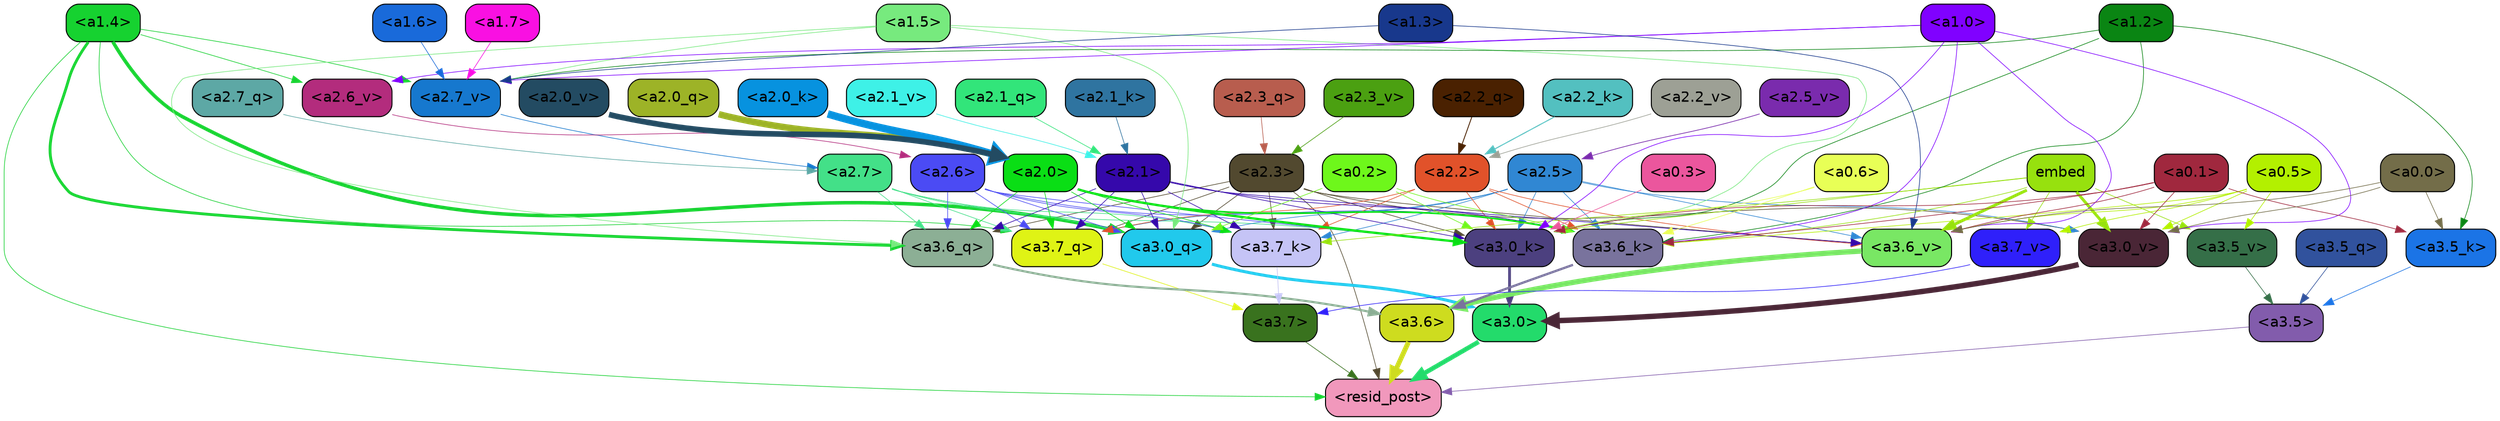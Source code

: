 strict digraph "" {
	graph [bgcolor=transparent,
		layout=dot,
		overlap=false,
		splines=true
	];
	"<a3.7>"	[color=black,
		fillcolor="#39721e",
		fontname=Helvetica,
		shape=box,
		style="filled, rounded"];
	"<resid_post>"	[color=black,
		fillcolor="#f198bc",
		fontname=Helvetica,
		shape=box,
		style="filled, rounded"];
	"<a3.7>" -> "<resid_post>"	[color="#39721e",
		penwidth=0.6];
	"<a3.6>"	[color=black,
		fillcolor="#cedc1f",
		fontname=Helvetica,
		shape=box,
		style="filled, rounded"];
	"<a3.6>" -> "<resid_post>"	[color="#cedc1f",
		penwidth=4.646730065345764];
	"<a3.5>"	[color=black,
		fillcolor="#825cac",
		fontname=Helvetica,
		shape=box,
		style="filled, rounded"];
	"<a3.5>" -> "<resid_post>"	[color="#825cac",
		penwidth=0.6];
	"<a3.0>"	[color=black,
		fillcolor="#23db6b",
		fontname=Helvetica,
		shape=box,
		style="filled, rounded"];
	"<a3.0>" -> "<resid_post>"	[color="#23db6b",
		penwidth=4.323132634162903];
	"<a2.3>"	[color=black,
		fillcolor="#52492f",
		fontname=Helvetica,
		shape=box,
		style="filled, rounded"];
	"<a2.3>" -> "<resid_post>"	[color="#52492f",
		penwidth=0.6];
	"<a3.7_q>"	[color=black,
		fillcolor="#dff315",
		fontname=Helvetica,
		shape=box,
		style="filled, rounded"];
	"<a2.3>" -> "<a3.7_q>"	[color="#52492f",
		penwidth=0.6];
	"<a3.6_q>"	[color=black,
		fillcolor="#8caf95",
		fontname=Helvetica,
		shape=box,
		style="filled, rounded"];
	"<a2.3>" -> "<a3.6_q>"	[color="#52492f",
		penwidth=0.6];
	"<a3.0_q>"	[color=black,
		fillcolor="#21c9ec",
		fontname=Helvetica,
		shape=box,
		style="filled, rounded"];
	"<a2.3>" -> "<a3.0_q>"	[color="#52492f",
		penwidth=0.6];
	"<a3.7_k>"	[color=black,
		fillcolor="#c5c4f6",
		fontname=Helvetica,
		shape=box,
		style="filled, rounded"];
	"<a2.3>" -> "<a3.7_k>"	[color="#52492f",
		penwidth=0.6];
	"<a3.0_k>"	[color=black,
		fillcolor="#4c407f",
		fontname=Helvetica,
		shape=box,
		style="filled, rounded"];
	"<a2.3>" -> "<a3.0_k>"	[color="#52492f",
		penwidth=0.6];
	"<a3.6_v>"	[color=black,
		fillcolor="#79e764",
		fontname=Helvetica,
		shape=box,
		style="filled, rounded"];
	"<a2.3>" -> "<a3.6_v>"	[color="#52492f",
		penwidth=0.6];
	"<a3.0_v>"	[color=black,
		fillcolor="#4a2636",
		fontname=Helvetica,
		shape=box,
		style="filled, rounded"];
	"<a2.3>" -> "<a3.0_v>"	[color="#52492f",
		penwidth=0.6];
	"<a1.4>"	[color=black,
		fillcolor="#16d230",
		fontname=Helvetica,
		shape=box,
		style="filled, rounded"];
	"<a1.4>" -> "<resid_post>"	[color="#16d230",
		penwidth=0.6];
	"<a1.4>" -> "<a3.7_q>"	[color="#16d230",
		penwidth=0.6];
	"<a1.4>" -> "<a3.6_q>"	[color="#16d230",
		penwidth=2.700703263282776];
	"<a1.4>" -> "<a3.0_q>"	[color="#16d230",
		penwidth=3.34255850315094];
	"<a2.7_v>"	[color=black,
		fillcolor="#1678ce",
		fontname=Helvetica,
		shape=box,
		style="filled, rounded"];
	"<a1.4>" -> "<a2.7_v>"	[color="#16d230",
		penwidth=0.6];
	"<a2.6_v>"	[color=black,
		fillcolor="#b32c7d",
		fontname=Helvetica,
		shape=box,
		style="filled, rounded"];
	"<a1.4>" -> "<a2.6_v>"	[color="#16d230",
		penwidth=0.6];
	"<a3.7_q>" -> "<a3.7>"	[color="#dff315",
		penwidth=0.6];
	"<a3.6_q>" -> "<a3.6>"	[color="#8caf95",
		penwidth=2.03758105635643];
	"<a3.5_q>"	[color=black,
		fillcolor="#31529d",
		fontname=Helvetica,
		shape=box,
		style="filled, rounded"];
	"<a3.5_q>" -> "<a3.5>"	[color="#31529d",
		penwidth=0.6];
	"<a3.0_q>" -> "<a3.0>"	[color="#21c9ec",
		penwidth=2.8638100624084473];
	"<a3.7_k>" -> "<a3.7>"	[color="#c5c4f6",
		penwidth=0.6];
	"<a3.6_k>"	[color=black,
		fillcolor="#79739d",
		fontname=Helvetica,
		shape=box,
		style="filled, rounded"];
	"<a3.6_k>" -> "<a3.6>"	[color="#79739d",
		penwidth=2.174198240041733];
	"<a3.5_k>"	[color=black,
		fillcolor="#1b74e6",
		fontname=Helvetica,
		shape=box,
		style="filled, rounded"];
	"<a3.5_k>" -> "<a3.5>"	[color="#1b74e6",
		penwidth=0.6];
	"<a3.0_k>" -> "<a3.0>"	[color="#4c407f",
		penwidth=2.6274144649505615];
	"<a3.7_v>"	[color=black,
		fillcolor="#2f20fa",
		fontname=Helvetica,
		shape=box,
		style="filled, rounded"];
	"<a3.7_v>" -> "<a3.7>"	[color="#2f20fa",
		penwidth=0.6];
	"<a3.6_v>" -> "<a3.6>"	[color="#79e764",
		penwidth=5.002329230308533];
	"<a3.5_v>"	[color=black,
		fillcolor="#356f48",
		fontname=Helvetica,
		shape=box,
		style="filled, rounded"];
	"<a3.5_v>" -> "<a3.5>"	[color="#356f48",
		penwidth=0.6];
	"<a3.0_v>" -> "<a3.0>"	[color="#4a2636",
		penwidth=5.188832879066467];
	"<a2.7>"	[color=black,
		fillcolor="#43e088",
		fontname=Helvetica,
		shape=box,
		style="filled, rounded"];
	"<a2.7>" -> "<a3.7_q>"	[color="#43e088",
		penwidth=0.6];
	"<a2.7>" -> "<a3.6_q>"	[color="#43e088",
		penwidth=0.6];
	"<a2.7>" -> "<a3.0_q>"	[color="#43e088",
		penwidth=0.6];
	"<a2.7>" -> "<a3.7_k>"	[color="#43e088",
		penwidth=0.6];
	"<a2.7>" -> "<a3.0_k>"	[color="#43e088",
		penwidth=0.6];
	"<a2.6>"	[color=black,
		fillcolor="#4b4bf4",
		fontname=Helvetica,
		shape=box,
		style="filled, rounded"];
	"<a2.6>" -> "<a3.7_q>"	[color="#4b4bf4",
		penwidth=0.6];
	"<a2.6>" -> "<a3.6_q>"	[color="#4b4bf4",
		penwidth=0.6];
	"<a2.6>" -> "<a3.0_q>"	[color="#4b4bf4",
		penwidth=0.6];
	"<a2.6>" -> "<a3.7_k>"	[color="#4b4bf4",
		penwidth=0.6];
	"<a2.6>" -> "<a3.6_k>"	[color="#4b4bf4",
		penwidth=0.6];
	"<a2.6>" -> "<a3.0_k>"	[color="#4b4bf4",
		penwidth=0.6];
	"<a2.5>"	[color=black,
		fillcolor="#3087d3",
		fontname=Helvetica,
		shape=box,
		style="filled, rounded"];
	"<a2.5>" -> "<a3.7_q>"	[color="#3087d3",
		penwidth=0.6];
	"<a2.5>" -> "<a3.0_q>"	[color="#3087d3",
		penwidth=0.6];
	"<a2.5>" -> "<a3.7_k>"	[color="#3087d3",
		penwidth=0.6];
	"<a2.5>" -> "<a3.6_k>"	[color="#3087d3",
		penwidth=0.6];
	"<a2.5>" -> "<a3.0_k>"	[color="#3087d3",
		penwidth=0.6];
	"<a2.5>" -> "<a3.6_v>"	[color="#3087d3",
		penwidth=0.6];
	"<a2.5>" -> "<a3.0_v>"	[color="#3087d3",
		penwidth=0.6];
	"<a2.2>"	[color=black,
		fillcolor="#e1522a",
		fontname=Helvetica,
		shape=box,
		style="filled, rounded"];
	"<a2.2>" -> "<a3.7_q>"	[color="#e1522a",
		penwidth=0.6];
	"<a2.2>" -> "<a3.7_k>"	[color="#e1522a",
		penwidth=0.6];
	"<a2.2>" -> "<a3.6_k>"	[color="#e1522a",
		penwidth=0.6];
	"<a2.2>" -> "<a3.0_k>"	[color="#e1522a",
		penwidth=0.6];
	"<a2.2>" -> "<a3.6_v>"	[color="#e1522a",
		penwidth=0.6];
	"<a2.1>"	[color=black,
		fillcolor="#3508ab",
		fontname=Helvetica,
		shape=box,
		style="filled, rounded"];
	"<a2.1>" -> "<a3.7_q>"	[color="#3508ab",
		penwidth=0.6];
	"<a2.1>" -> "<a3.6_q>"	[color="#3508ab",
		penwidth=0.6];
	"<a2.1>" -> "<a3.0_q>"	[color="#3508ab",
		penwidth=0.6];
	"<a2.1>" -> "<a3.7_k>"	[color="#3508ab",
		penwidth=0.6];
	"<a2.1>" -> "<a3.6_k>"	[color="#3508ab",
		penwidth=0.6];
	"<a2.1>" -> "<a3.0_k>"	[color="#3508ab",
		penwidth=0.6];
	"<a2.1>" -> "<a3.6_v>"	[color="#3508ab",
		penwidth=0.6];
	"<a2.0>"	[color=black,
		fillcolor="#0ade15",
		fontname=Helvetica,
		shape=box,
		style="filled, rounded"];
	"<a2.0>" -> "<a3.7_q>"	[color="#0ade15",
		penwidth=0.6];
	"<a2.0>" -> "<a3.6_q>"	[color="#0ade15",
		penwidth=0.6];
	"<a2.0>" -> "<a3.0_q>"	[color="#0ade15",
		penwidth=0.6];
	"<a2.0>" -> "<a3.7_k>"	[color="#0ade15",
		penwidth=0.6];
	"<a2.0>" -> "<a3.6_k>"	[color="#0ade15",
		penwidth=1.6454488784074783];
	"<a2.0>" -> "<a3.0_k>"	[color="#0ade15",
		penwidth=2.2218968719244003];
	"<a1.5>"	[color=black,
		fillcolor="#77ea7e",
		fontname=Helvetica,
		shape=box,
		style="filled, rounded"];
	"<a1.5>" -> "<a3.6_q>"	[color="#77ea7e",
		penwidth=0.6];
	"<a1.5>" -> "<a3.0_q>"	[color="#77ea7e",
		penwidth=0.6];
	"<a1.5>" -> "<a3.0_k>"	[color="#77ea7e",
		penwidth=0.6];
	"<a1.5>" -> "<a2.7_v>"	[color="#77ea7e",
		penwidth=0.6];
	"<a0.2>"	[color=black,
		fillcolor="#6ef71b",
		fontname=Helvetica,
		shape=box,
		style="filled, rounded"];
	"<a0.2>" -> "<a3.0_q>"	[color="#6ef71b",
		penwidth=0.6];
	"<a0.2>" -> "<a3.6_k>"	[color="#6ef71b",
		penwidth=0.6];
	"<a0.2>" -> "<a3.0_k>"	[color="#6ef71b",
		penwidth=0.6];
	embed	[color=black,
		fillcolor="#97e10e",
		fontname=Helvetica,
		shape=box,
		style="filled, rounded"];
	embed -> "<a3.7_k>"	[color="#97e10e",
		penwidth=0.6];
	embed -> "<a3.6_k>"	[color="#97e10e",
		penwidth=0.6];
	embed -> "<a3.0_k>"	[color="#97e10e",
		penwidth=0.6];
	embed -> "<a3.7_v>"	[color="#97e10e",
		penwidth=0.6];
	embed -> "<a3.6_v>"	[color="#97e10e",
		penwidth=2.8301228284835815];
	embed -> "<a3.5_v>"	[color="#97e10e",
		penwidth=0.6];
	embed -> "<a3.0_v>"	[color="#97e10e",
		penwidth=2.7660785913467407];
	"<a1.2>"	[color=black,
		fillcolor="#0a8513",
		fontname=Helvetica,
		shape=box,
		style="filled, rounded"];
	"<a1.2>" -> "<a3.6_k>"	[color="#0a8513",
		penwidth=0.6];
	"<a1.2>" -> "<a3.5_k>"	[color="#0a8513",
		penwidth=0.6];
	"<a1.2>" -> "<a3.0_k>"	[color="#0a8513",
		penwidth=0.6];
	"<a1.2>" -> "<a2.7_v>"	[color="#0a8513",
		penwidth=0.6];
	"<a1.0>"	[color=black,
		fillcolor="#8001ff",
		fontname=Helvetica,
		shape=box,
		style="filled, rounded"];
	"<a1.0>" -> "<a3.6_k>"	[color="#8001ff",
		penwidth=0.6];
	"<a1.0>" -> "<a3.0_k>"	[color="#8001ff",
		penwidth=0.6];
	"<a1.0>" -> "<a3.6_v>"	[color="#8001ff",
		penwidth=0.6];
	"<a1.0>" -> "<a3.0_v>"	[color="#8001ff",
		penwidth=0.6];
	"<a1.0>" -> "<a2.7_v>"	[color="#8001ff",
		penwidth=0.6];
	"<a1.0>" -> "<a2.6_v>"	[color="#8001ff",
		penwidth=0.6];
	"<a0.6>"	[color=black,
		fillcolor="#e8ff56",
		fontname=Helvetica,
		shape=box,
		style="filled, rounded"];
	"<a0.6>" -> "<a3.6_k>"	[color="#e8ff56",
		penwidth=0.6];
	"<a0.6>" -> "<a3.0_k>"	[color="#e8ff56",
		penwidth=0.6];
	"<a0.5>"	[color=black,
		fillcolor="#b3f000",
		fontname=Helvetica,
		shape=box,
		style="filled, rounded"];
	"<a0.5>" -> "<a3.6_k>"	[color="#b3f000",
		penwidth=0.6];
	"<a0.5>" -> "<a3.7_v>"	[color="#b3f000",
		penwidth=0.6];
	"<a0.5>" -> "<a3.6_v>"	[color="#b3f000",
		penwidth=0.6];
	"<a0.5>" -> "<a3.5_v>"	[color="#b3f000",
		penwidth=0.6];
	"<a0.5>" -> "<a3.0_v>"	[color="#b3f000",
		penwidth=0.6124261617660522];
	"<a0.1>"	[color=black,
		fillcolor="#a0283e",
		fontname=Helvetica,
		shape=box,
		style="filled, rounded"];
	"<a0.1>" -> "<a3.6_k>"	[color="#a0283e",
		penwidth=0.6];
	"<a0.1>" -> "<a3.5_k>"	[color="#a0283e",
		penwidth=0.6];
	"<a0.1>" -> "<a3.0_k>"	[color="#a0283e",
		penwidth=0.6];
	"<a0.1>" -> "<a3.6_v>"	[color="#a0283e",
		penwidth=0.6];
	"<a0.1>" -> "<a3.0_v>"	[color="#a0283e",
		penwidth=0.6];
	"<a0.0>"	[color=black,
		fillcolor="#736d49",
		fontname=Helvetica,
		shape=box,
		style="filled, rounded"];
	"<a0.0>" -> "<a3.5_k>"	[color="#736d49",
		penwidth=0.6];
	"<a0.0>" -> "<a3.6_v>"	[color="#736d49",
		penwidth=0.6];
	"<a0.0>" -> "<a3.0_v>"	[color="#736d49",
		penwidth=0.6];
	"<a0.3>"	[color=black,
		fillcolor="#eb569d",
		fontname=Helvetica,
		shape=box,
		style="filled, rounded"];
	"<a0.3>" -> "<a3.0_k>"	[color="#eb569d",
		penwidth=0.6];
	"<a1.3>"	[color=black,
		fillcolor="#18388c",
		fontname=Helvetica,
		shape=box,
		style="filled, rounded"];
	"<a1.3>" -> "<a3.6_v>"	[color="#18388c",
		penwidth=0.6];
	"<a1.3>" -> "<a2.7_v>"	[color="#18388c",
		penwidth=0.6];
	"<a2.7_q>"	[color=black,
		fillcolor="#5da8a5",
		fontname=Helvetica,
		shape=box,
		style="filled, rounded"];
	"<a2.7_q>" -> "<a2.7>"	[color="#5da8a5",
		penwidth=0.6];
	"<a2.3_q>"	[color=black,
		fillcolor="#b85d4e",
		fontname=Helvetica,
		shape=box,
		style="filled, rounded"];
	"<a2.3_q>" -> "<a2.3>"	[color="#b85d4e",
		penwidth=0.6];
	"<a2.2_q>"	[color=black,
		fillcolor="#4a2101",
		fontname=Helvetica,
		shape=box,
		style="filled, rounded"];
	"<a2.2_q>" -> "<a2.2>"	[color="#4a2101",
		penwidth=0.8114519119262695];
	"<a2.1_q>"	[color=black,
		fillcolor="#32e57a",
		fontname=Helvetica,
		shape=box,
		style="filled, rounded"];
	"<a2.1_q>" -> "<a2.1>"	[color="#32e57a",
		penwidth=0.6];
	"<a2.0_q>"	[color=black,
		fillcolor="#9db327",
		fontname=Helvetica,
		shape=box,
		style="filled, rounded"];
	"<a2.0_q>" -> "<a2.0>"	[color="#9db327",
		penwidth=6.2323237657547];
	"<a2.2_k>"	[color=black,
		fillcolor="#53c0c0",
		fontname=Helvetica,
		shape=box,
		style="filled, rounded"];
	"<a2.2_k>" -> "<a2.2>"	[color="#53c0c0",
		penwidth=0.9331893920898438];
	"<a2.1_k>"	[color=black,
		fillcolor="#2f74a0",
		fontname=Helvetica,
		shape=box,
		style="filled, rounded"];
	"<a2.1_k>" -> "<a2.1>"	[color="#2f74a0",
		penwidth=0.6];
	"<a2.0_k>"	[color=black,
		fillcolor="#0792df",
		fontname=Helvetica,
		shape=box,
		style="filled, rounded"];
	"<a2.0_k>" -> "<a2.0>"	[color="#0792df",
		penwidth=7.158664226531982];
	"<a2.7_v>" -> "<a2.7>"	[color="#1678ce",
		penwidth=0.6];
	"<a2.6_v>" -> "<a2.6>"	[color="#b32c7d",
		penwidth=0.6];
	"<a2.5_v>"	[color=black,
		fillcolor="#7a2bad",
		fontname=Helvetica,
		shape=box,
		style="filled, rounded"];
	"<a2.5_v>" -> "<a2.5>"	[color="#7a2bad",
		penwidth=0.6657319068908691];
	"<a2.3_v>"	[color=black,
		fillcolor="#4ba011",
		fontname=Helvetica,
		shape=box,
		style="filled, rounded"];
	"<a2.3_v>" -> "<a2.3>"	[color="#4ba011",
		penwidth=0.6];
	"<a2.2_v>"	[color=black,
		fillcolor="#9da095",
		fontname=Helvetica,
		shape=box,
		style="filled, rounded"];
	"<a2.2_v>" -> "<a2.2>"	[color="#9da095",
		penwidth=0.6];
	"<a2.1_v>"	[color=black,
		fillcolor="#3ef1e7",
		fontname=Helvetica,
		shape=box,
		style="filled, rounded"];
	"<a2.1_v>" -> "<a2.1>"	[color="#3ef1e7",
		penwidth=0.6];
	"<a2.0_v>"	[color=black,
		fillcolor="#234b62",
		fontname=Helvetica,
		shape=box,
		style="filled, rounded"];
	"<a2.0_v>" -> "<a2.0>"	[color="#234b62",
		penwidth=5.380099236965179];
	"<a1.7>"	[color=black,
		fillcolor="#f910e2",
		fontname=Helvetica,
		shape=box,
		style="filled, rounded"];
	"<a1.7>" -> "<a2.7_v>"	[color="#f910e2",
		penwidth=0.6];
	"<a1.6>"	[color=black,
		fillcolor="#196ada",
		fontname=Helvetica,
		shape=box,
		style="filled, rounded"];
	"<a1.6>" -> "<a2.7_v>"	[color="#196ada",
		penwidth=0.6];
}
